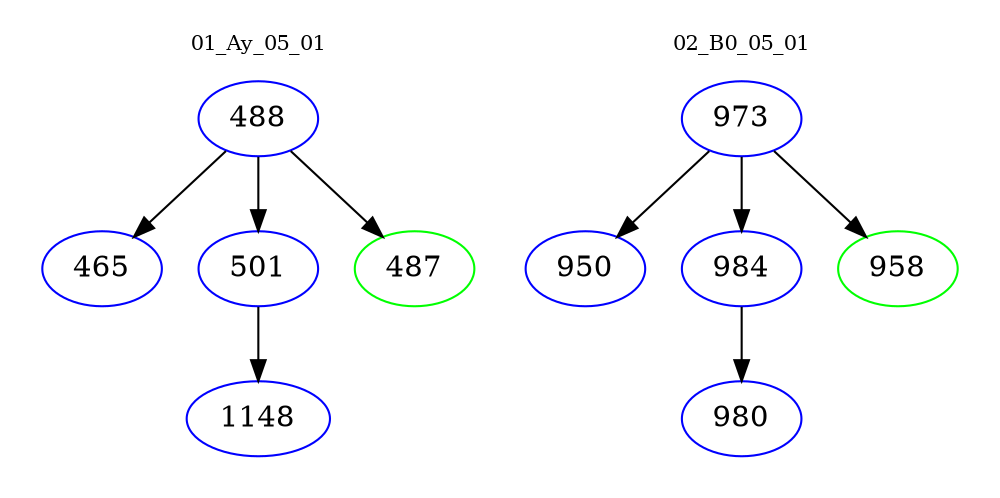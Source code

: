 digraph{
subgraph cluster_0 {
color = white
label = "01_Ay_05_01";
fontsize=10;
T0_488 [label="488", color="blue"]
T0_488 -> T0_465 [color="black"]
T0_465 [label="465", color="blue"]
T0_488 -> T0_501 [color="black"]
T0_501 [label="501", color="blue"]
T0_501 -> T0_1148 [color="black"]
T0_1148 [label="1148", color="blue"]
T0_488 -> T0_487 [color="black"]
T0_487 [label="487", color="green"]
}
subgraph cluster_1 {
color = white
label = "02_B0_05_01";
fontsize=10;
T1_973 [label="973", color="blue"]
T1_973 -> T1_950 [color="black"]
T1_950 [label="950", color="blue"]
T1_973 -> T1_984 [color="black"]
T1_984 [label="984", color="blue"]
T1_984 -> T1_980 [color="black"]
T1_980 [label="980", color="blue"]
T1_973 -> T1_958 [color="black"]
T1_958 [label="958", color="green"]
}
}
